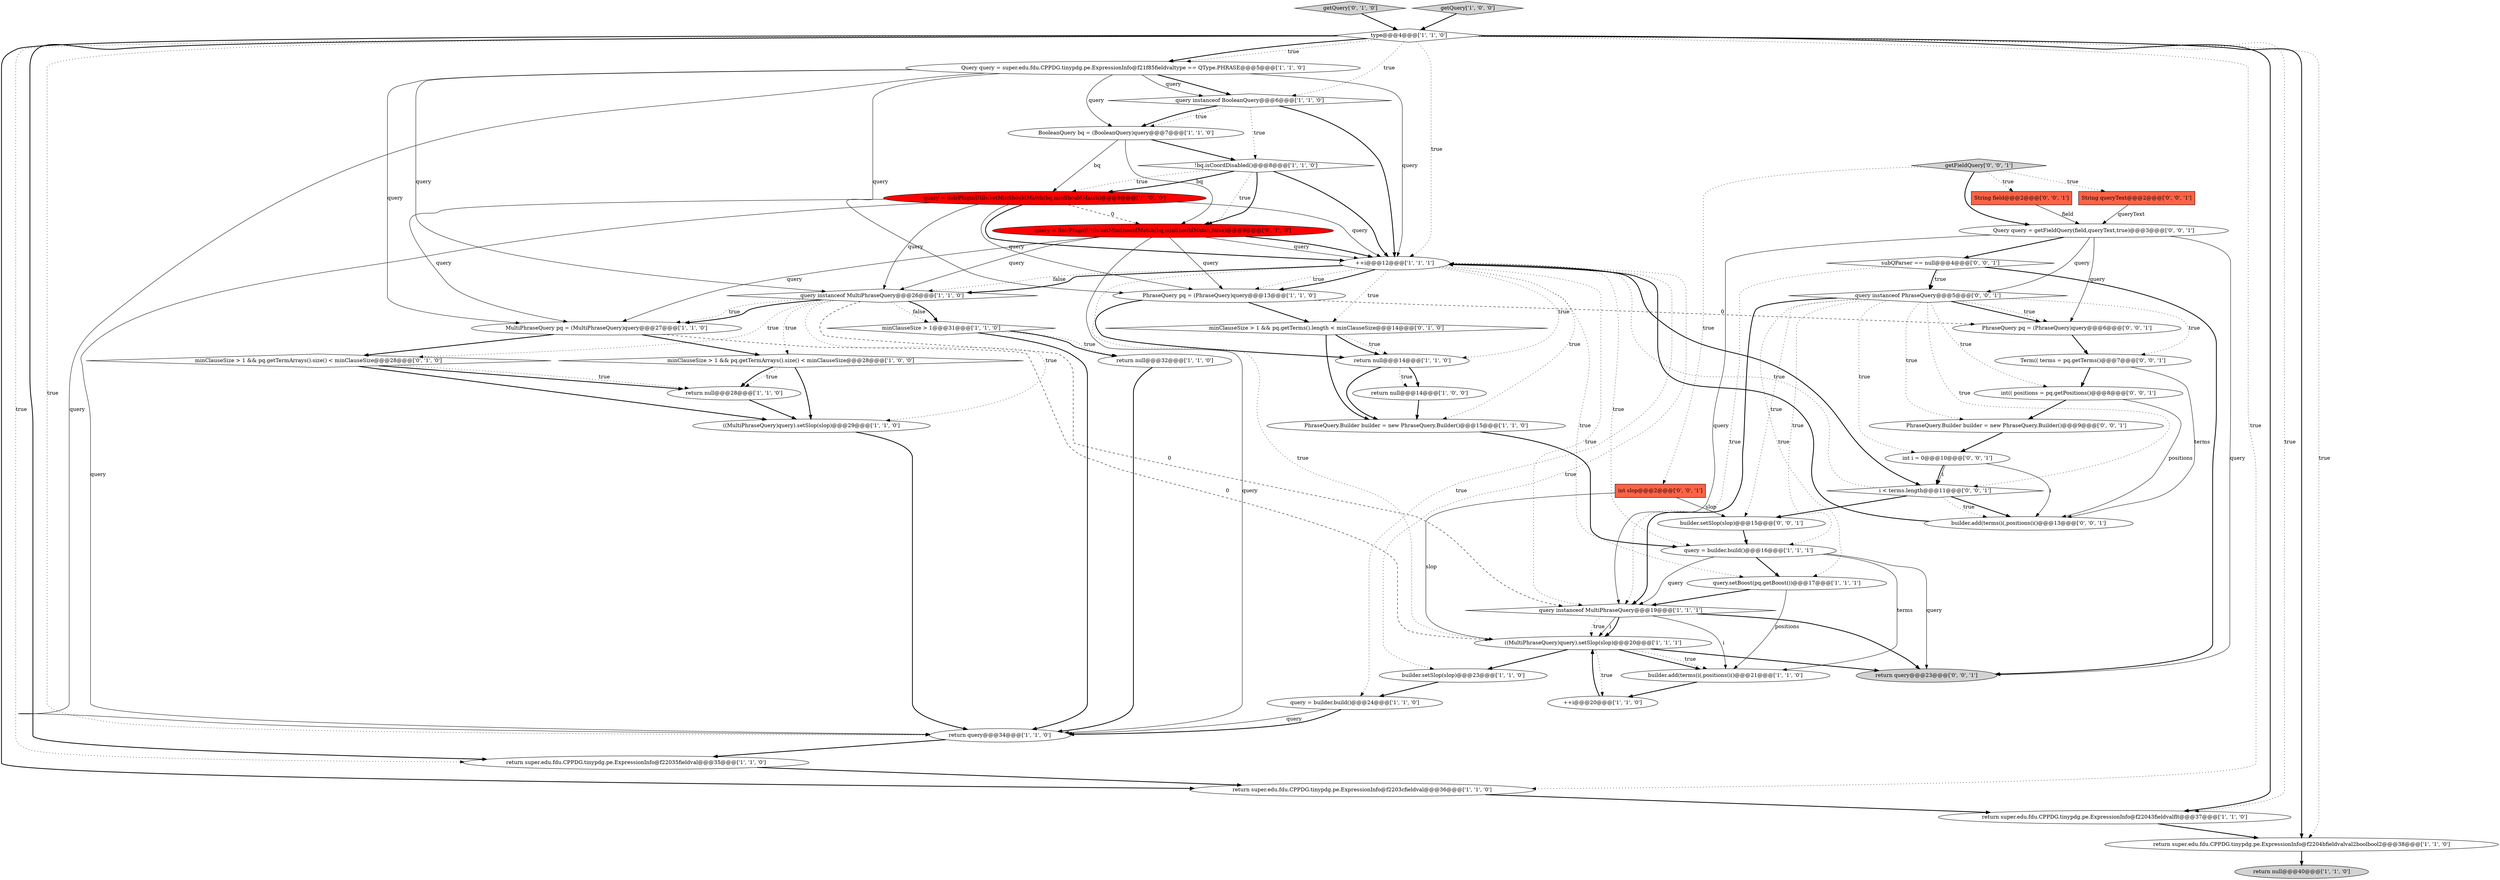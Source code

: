 digraph {
17 [style = filled, label = "return null@@@28@@@['1', '1', '0']", fillcolor = white, shape = ellipse image = "AAA0AAABBB1BBB"];
16 [style = filled, label = "query instanceof MultiPhraseQuery@@@26@@@['1', '1', '0']", fillcolor = white, shape = diamond image = "AAA0AAABBB1BBB"];
7 [style = filled, label = "minClauseSize > 1 && pq.getTermArrays().size() < minClauseSize@@@28@@@['1', '0', '0']", fillcolor = white, shape = diamond image = "AAA0AAABBB1BBB"];
50 [style = filled, label = "PhraseQuery.Builder builder = new PhraseQuery.Builder()@@@9@@@['0', '0', '1']", fillcolor = white, shape = ellipse image = "AAA0AAABBB3BBB"];
52 [style = filled, label = "String queryText@@@2@@@['0', '0', '1']", fillcolor = tomato, shape = box image = "AAA0AAABBB3BBB"];
36 [style = filled, label = "query = SolrPluginUtils.setMinShouldMatch(bq,minShouldMatch,false)@@@9@@@['0', '1', '0']", fillcolor = red, shape = ellipse image = "AAA1AAABBB2BBB"];
1 [style = filled, label = "query = SolrPluginUtils.setMinShouldMatch(bq,minShouldMatch)@@@9@@@['1', '0', '0']", fillcolor = red, shape = ellipse image = "AAA1AAABBB1BBB"];
46 [style = filled, label = "subQParser == null@@@4@@@['0', '0', '1']", fillcolor = white, shape = diamond image = "AAA0AAABBB3BBB"];
45 [style = filled, label = "getFieldQuery['0', '0', '1']", fillcolor = lightgray, shape = diamond image = "AAA0AAABBB3BBB"];
41 [style = filled, label = "String field@@@2@@@['0', '0', '1']", fillcolor = tomato, shape = box image = "AAA0AAABBB3BBB"];
9 [style = filled, label = "Query query = super.edu.fdu.CPPDG.tinypdg.pe.ExpressionInfo@f21f85fieldvaltype == QType.PHRASE@@@5@@@['1', '1', '0']", fillcolor = white, shape = ellipse image = "AAA0AAABBB1BBB"];
12 [style = filled, label = "query instanceof MultiPhraseQuery@@@19@@@['1', '1', '1']", fillcolor = white, shape = diamond image = "AAA0AAABBB1BBB"];
42 [style = filled, label = "builder.setSlop(slop)@@@15@@@['0', '0', '1']", fillcolor = white, shape = ellipse image = "AAA0AAABBB3BBB"];
3 [style = filled, label = "return null@@@14@@@['1', '0', '0']", fillcolor = white, shape = ellipse image = "AAA0AAABBB1BBB"];
29 [style = filled, label = "return query@@@34@@@['1', '1', '0']", fillcolor = white, shape = ellipse image = "AAA0AAABBB1BBB"];
34 [style = filled, label = "getQuery['0', '1', '0']", fillcolor = lightgray, shape = diamond image = "AAA0AAABBB2BBB"];
40 [style = filled, label = "Query query = getFieldQuery(field,queryText,true)@@@3@@@['0', '0', '1']", fillcolor = white, shape = ellipse image = "AAA0AAABBB3BBB"];
21 [style = filled, label = "minClauseSize > 1@@@31@@@['1', '1', '0']", fillcolor = white, shape = diamond image = "AAA0AAABBB1BBB"];
25 [style = filled, label = "return super.edu.fdu.CPPDG.tinypdg.pe.ExpressionInfo@f22043fieldvalflt@@@37@@@['1', '1', '0']", fillcolor = white, shape = ellipse image = "AAA0AAABBB1BBB"];
10 [style = filled, label = "getQuery['1', '0', '0']", fillcolor = lightgray, shape = diamond image = "AAA0AAABBB1BBB"];
44 [style = filled, label = "Term(( terms = pq.getTerms()@@@7@@@['0', '0', '1']", fillcolor = white, shape = ellipse image = "AAA0AAABBB3BBB"];
24 [style = filled, label = "BooleanQuery bq = (BooleanQuery)query@@@7@@@['1', '1', '0']", fillcolor = white, shape = ellipse image = "AAA0AAABBB1BBB"];
14 [style = filled, label = "return null@@@14@@@['1', '1', '0']", fillcolor = white, shape = ellipse image = "AAA0AAABBB1BBB"];
15 [style = filled, label = "++i@@@12@@@['1', '1', '1']", fillcolor = white, shape = ellipse image = "AAA0AAABBB1BBB"];
11 [style = filled, label = "MultiPhraseQuery pq = (MultiPhraseQuery)query@@@27@@@['1', '1', '0']", fillcolor = white, shape = ellipse image = "AAA0AAABBB1BBB"];
28 [style = filled, label = "return super.edu.fdu.CPPDG.tinypdg.pe.ExpressionInfo@f2204bfieldvalval2boolbool2@@@38@@@['1', '1', '0']", fillcolor = white, shape = ellipse image = "AAA0AAABBB1BBB"];
27 [style = filled, label = "return super.edu.fdu.CPPDG.tinypdg.pe.ExpressionInfo@f22035fieldval@@@35@@@['1', '1', '0']", fillcolor = white, shape = ellipse image = "AAA0AAABBB1BBB"];
51 [style = filled, label = "builder.add(terms(i(,positions(i()@@@13@@@['0', '0', '1']", fillcolor = white, shape = ellipse image = "AAA0AAABBB3BBB"];
23 [style = filled, label = "type@@@4@@@['1', '1', '0']", fillcolor = white, shape = diamond image = "AAA0AAABBB1BBB"];
30 [style = filled, label = "((MultiPhraseQuery)query).setSlop(slop)@@@29@@@['1', '1', '0']", fillcolor = white, shape = ellipse image = "AAA0AAABBB1BBB"];
20 [style = filled, label = "!bq.isCoordDisabled()@@@8@@@['1', '1', '0']", fillcolor = white, shape = diamond image = "AAA0AAABBB1BBB"];
49 [style = filled, label = "PhraseQuery pq = (PhraseQuery)query@@@6@@@['0', '0', '1']", fillcolor = white, shape = ellipse image = "AAA0AAABBB3BBB"];
32 [style = filled, label = "((MultiPhraseQuery)query).setSlop(slop)@@@20@@@['1', '1', '1']", fillcolor = white, shape = ellipse image = "AAA0AAABBB1BBB"];
38 [style = filled, label = "int(( positions = pq.getPositions()@@@8@@@['0', '0', '1']", fillcolor = white, shape = ellipse image = "AAA0AAABBB3BBB"];
4 [style = filled, label = "query.setBoost(pq.getBoost())@@@17@@@['1', '1', '1']", fillcolor = white, shape = ellipse image = "AAA0AAABBB1BBB"];
33 [style = filled, label = "minClauseSize > 1 && pq.getTerms().length < minClauseSize@@@14@@@['0', '1', '0']", fillcolor = white, shape = diamond image = "AAA0AAABBB2BBB"];
47 [style = filled, label = "i < terms.length@@@11@@@['0', '0', '1']", fillcolor = white, shape = diamond image = "AAA0AAABBB3BBB"];
48 [style = filled, label = "int slop@@@2@@@['0', '0', '1']", fillcolor = tomato, shape = box image = "AAA0AAABBB3BBB"];
31 [style = filled, label = "query = builder.build()@@@16@@@['1', '1', '1']", fillcolor = white, shape = ellipse image = "AAA0AAABBB1BBB"];
39 [style = filled, label = "int i = 0@@@10@@@['0', '0', '1']", fillcolor = white, shape = ellipse image = "AAA0AAABBB3BBB"];
37 [style = filled, label = "query instanceof PhraseQuery@@@5@@@['0', '0', '1']", fillcolor = white, shape = diamond image = "AAA0AAABBB3BBB"];
13 [style = filled, label = "return null@@@32@@@['1', '1', '0']", fillcolor = white, shape = ellipse image = "AAA0AAABBB1BBB"];
0 [style = filled, label = "return null@@@40@@@['1', '1', '0']", fillcolor = lightgray, shape = ellipse image = "AAA0AAABBB1BBB"];
6 [style = filled, label = "query instanceof BooleanQuery@@@6@@@['1', '1', '0']", fillcolor = white, shape = diamond image = "AAA0AAABBB1BBB"];
2 [style = filled, label = "query = builder.build()@@@24@@@['1', '1', '0']", fillcolor = white, shape = ellipse image = "AAA0AAABBB1BBB"];
8 [style = filled, label = "PhraseQuery pq = (PhraseQuery)query@@@13@@@['1', '1', '0']", fillcolor = white, shape = ellipse image = "AAA0AAABBB1BBB"];
19 [style = filled, label = "builder.setSlop(slop)@@@23@@@['1', '1', '0']", fillcolor = white, shape = ellipse image = "AAA0AAABBB1BBB"];
35 [style = filled, label = "minClauseSize > 1 && pq.getTermArrays().size() < minClauseSize@@@28@@@['0', '1', '0']", fillcolor = white, shape = diamond image = "AAA0AAABBB2BBB"];
43 [style = filled, label = "return query@@@23@@@['0', '0', '1']", fillcolor = lightgray, shape = ellipse image = "AAA0AAABBB3BBB"];
22 [style = filled, label = "builder.add(terms(i(,positions(i()@@@21@@@['1', '1', '0']", fillcolor = white, shape = ellipse image = "AAA0AAABBB1BBB"];
26 [style = filled, label = "PhraseQuery.Builder builder = new PhraseQuery.Builder()@@@15@@@['1', '1', '0']", fillcolor = white, shape = ellipse image = "AAA0AAABBB1BBB"];
18 [style = filled, label = "++i@@@20@@@['1', '1', '0']", fillcolor = white, shape = ellipse image = "AAA0AAABBB1BBB"];
5 [style = filled, label = "return super.edu.fdu.CPPDG.tinypdg.pe.ExpressionInfo@f2203cfieldval@@@36@@@['1', '1', '0']", fillcolor = white, shape = ellipse image = "AAA0AAABBB1BBB"];
11->32 [style = dashed, label="0"];
14->3 [style = bold, label=""];
32->22 [style = bold, label=""];
46->37 [style = dotted, label="true"];
37->49 [style = bold, label=""];
7->30 [style = bold, label=""];
31->43 [style = solid, label="query"];
15->31 [style = dotted, label="true"];
9->24 [style = solid, label="query"];
23->5 [style = dotted, label="true"];
46->12 [style = dotted, label="true"];
20->36 [style = dotted, label="true"];
15->33 [style = dotted, label="true"];
33->14 [style = dotted, label="true"];
48->42 [style = solid, label="slop"];
30->29 [style = bold, label=""];
48->32 [style = solid, label="slop"];
9->6 [style = bold, label=""];
36->15 [style = solid, label="query"];
37->31 [style = dotted, label="true"];
23->28 [style = bold, label=""];
38->50 [style = bold, label=""];
16->7 [style = dotted, label="true"];
28->0 [style = bold, label=""];
1->16 [style = solid, label="query"];
37->38 [style = dotted, label="true"];
2->29 [style = solid, label="query"];
44->51 [style = solid, label="terms"];
31->12 [style = solid, label="query"];
36->16 [style = solid, label="query"];
15->8 [style = dotted, label="true"];
37->50 [style = dotted, label="true"];
1->11 [style = solid, label="query"];
47->51 [style = bold, label=""];
18->32 [style = bold, label=""];
14->3 [style = dotted, label="true"];
9->29 [style = solid, label="query"];
23->15 [style = dotted, label="true"];
39->47 [style = bold, label=""];
27->5 [style = bold, label=""];
23->29 [style = dotted, label="true"];
20->15 [style = bold, label=""];
40->37 [style = solid, label="query"];
9->16 [style = solid, label="query"];
15->26 [style = dotted, label="true"];
21->13 [style = bold, label=""];
23->25 [style = bold, label=""];
25->28 [style = bold, label=""];
16->21 [style = dotted, label="false"];
15->2 [style = dotted, label="true"];
9->6 [style = solid, label="query"];
45->52 [style = dotted, label="true"];
31->4 [style = bold, label=""];
1->15 [style = solid, label="query"];
52->40 [style = solid, label="queryText"];
42->31 [style = bold, label=""];
37->49 [style = dotted, label="true"];
19->2 [style = bold, label=""];
15->14 [style = dotted, label="true"];
46->37 [style = bold, label=""];
1->8 [style = solid, label="query"];
23->9 [style = dotted, label="true"];
44->38 [style = bold, label=""];
5->25 [style = bold, label=""];
50->39 [style = bold, label=""];
9->11 [style = solid, label="query"];
6->20 [style = dotted, label="true"];
36->29 [style = solid, label="query"];
24->20 [style = bold, label=""];
29->27 [style = bold, label=""];
22->18 [style = bold, label=""];
37->4 [style = dotted, label="true"];
21->29 [style = bold, label=""];
45->48 [style = dotted, label="true"];
12->32 [style = dotted, label="true"];
12->32 [style = solid, label="i"];
23->27 [style = dotted, label="true"];
47->15 [style = dotted, label="true"];
35->17 [style = bold, label=""];
15->12 [style = dotted, label="true"];
47->51 [style = dotted, label="true"];
21->13 [style = dotted, label="true"];
38->51 [style = solid, label="positions"];
15->47 [style = bold, label=""];
40->49 [style = solid, label="query"];
7->17 [style = dotted, label="true"];
16->11 [style = dotted, label="true"];
46->43 [style = bold, label=""];
8->33 [style = bold, label=""];
6->24 [style = dotted, label="true"];
32->18 [style = dotted, label="true"];
36->11 [style = solid, label="query"];
7->17 [style = bold, label=""];
23->5 [style = bold, label=""];
24->36 [style = solid, label="bq"];
47->42 [style = bold, label=""];
16->35 [style = dotted, label="true"];
36->8 [style = solid, label="query"];
23->28 [style = dotted, label="true"];
49->44 [style = bold, label=""];
41->40 [style = solid, label="field"];
12->32 [style = bold, label=""];
3->26 [style = bold, label=""];
8->14 [style = bold, label=""];
6->24 [style = bold, label=""];
15->16 [style = dotted, label="false"];
4->22 [style = solid, label="positions"];
39->51 [style = solid, label="i"];
20->1 [style = bold, label=""];
32->19 [style = bold, label=""];
45->41 [style = dotted, label="true"];
6->15 [style = bold, label=""];
37->12 [style = bold, label=""];
15->32 [style = dotted, label="true"];
33->26 [style = bold, label=""];
1->29 [style = solid, label="query"];
26->31 [style = bold, label=""];
40->43 [style = solid, label="query"];
20->1 [style = dotted, label="true"];
40->12 [style = solid, label="query"];
10->23 [style = bold, label=""];
4->12 [style = bold, label=""];
34->23 [style = bold, label=""];
37->42 [style = dotted, label="true"];
9->8 [style = solid, label="query"];
12->43 [style = bold, label=""];
35->30 [style = bold, label=""];
37->44 [style = dotted, label="true"];
23->25 [style = dotted, label="true"];
15->8 [style = bold, label=""];
20->36 [style = bold, label=""];
45->40 [style = bold, label=""];
9->15 [style = solid, label="query"];
32->22 [style = dotted, label="true"];
33->14 [style = bold, label=""];
16->11 [style = bold, label=""];
23->27 [style = bold, label=""];
23->6 [style = dotted, label="true"];
31->22 [style = solid, label="terms"];
16->30 [style = dotted, label="true"];
1->15 [style = bold, label=""];
12->22 [style = solid, label="i"];
36->15 [style = bold, label=""];
17->30 [style = bold, label=""];
32->43 [style = bold, label=""];
15->16 [style = bold, label=""];
39->47 [style = solid, label="i"];
11->35 [style = bold, label=""];
15->4 [style = dotted, label="true"];
16->12 [style = dashed, label="0"];
40->46 [style = bold, label=""];
14->26 [style = bold, label=""];
13->29 [style = bold, label=""];
1->36 [style = dashed, label="0"];
15->19 [style = dotted, label="true"];
16->21 [style = bold, label=""];
37->39 [style = dotted, label="true"];
37->47 [style = dotted, label="true"];
35->17 [style = dotted, label="true"];
51->15 [style = bold, label=""];
24->1 [style = solid, label="bq"];
2->29 [style = bold, label=""];
23->9 [style = bold, label=""];
11->7 [style = bold, label=""];
8->49 [style = dashed, label="0"];
}
